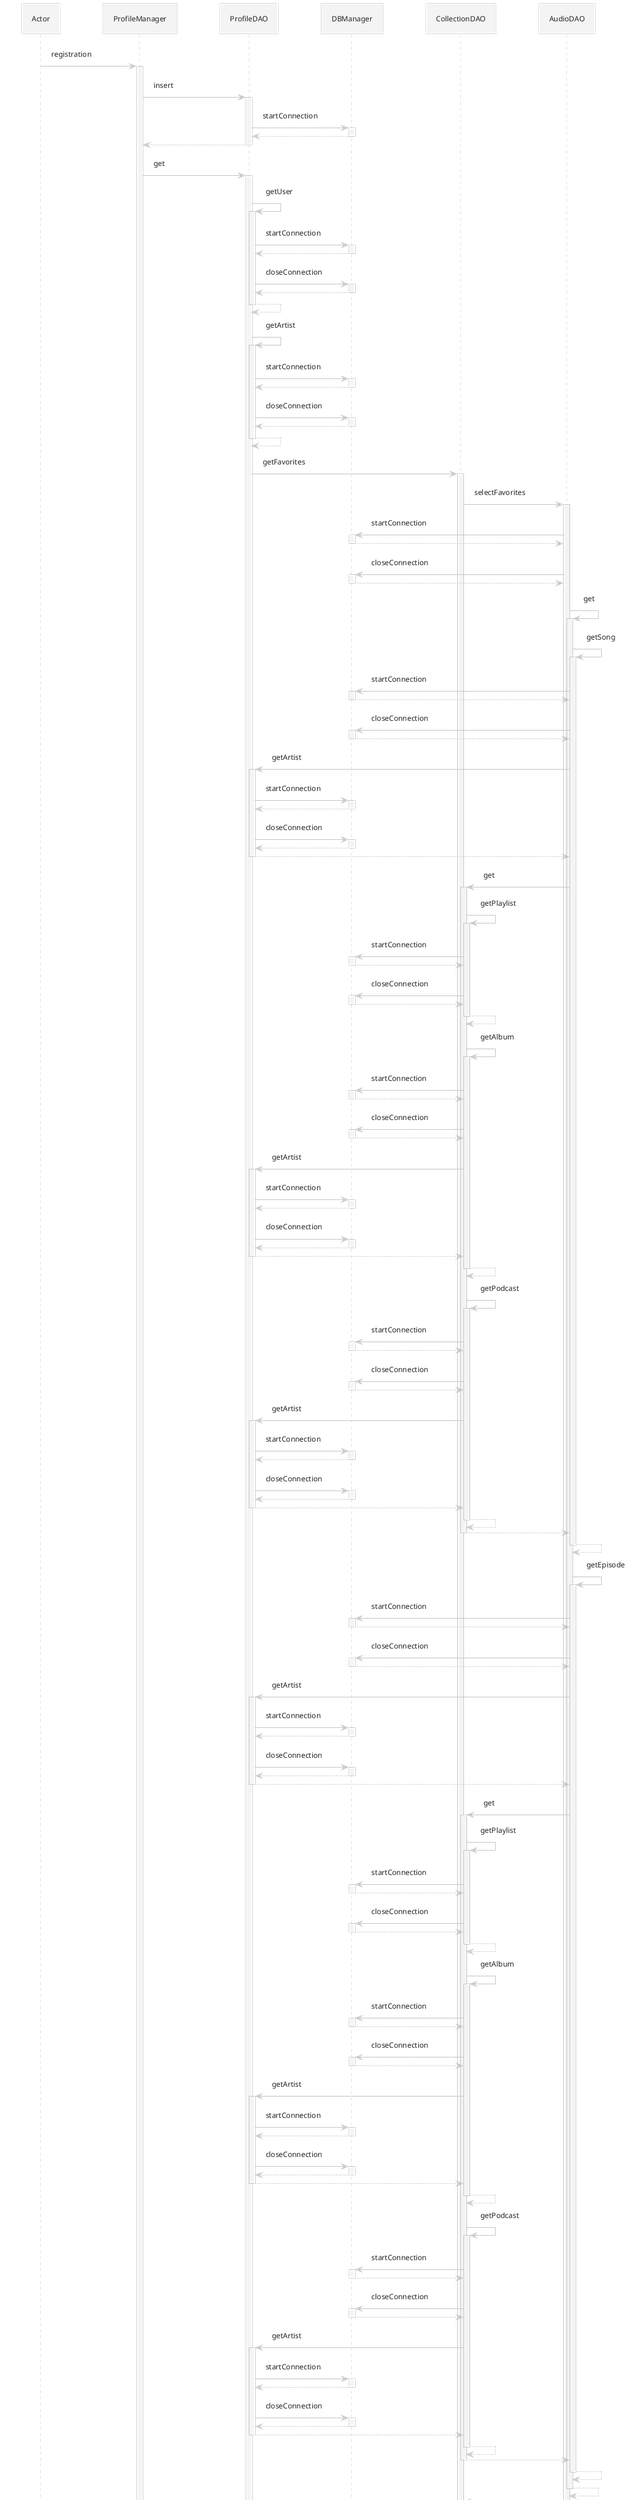 @startuml
!theme carbon-gray
participant Actor
Actor -> ProfileManager : registration
activate ProfileManager
ProfileManager -> ProfileDAO : insert

activate ProfileDAO
ProfileDAO -> DBManager : startConnection
activate DBManager
DBManager --> ProfileDAO
deactivate DBManager

ProfileDAO --> ProfileManager
deactivate ProfileDAO
ProfileManager -> ProfileDAO : get
activate ProfileDAO
ProfileDAO -> ProfileDAO : getUser

activate ProfileDAO
ProfileDAO -> DBManager : startConnection
activate DBManager
DBManager --> ProfileDAO
deactivate DBManager

ProfileDAO -> DBManager : closeConnection
activate DBManager
DBManager --> ProfileDAO
deactivate DBManager

ProfileDAO --> ProfileDAO
deactivate ProfileDAO
ProfileDAO -> ProfileDAO : getArtist

activate ProfileDAO
ProfileDAO -> DBManager : startConnection
activate DBManager

DBManager --> ProfileDAO
deactivate DBManager
ProfileDAO -> DBManager : closeConnection

activate DBManager

DBManager --> ProfileDAO
deactivate DBManager
ProfileDAO --> ProfileDAO
deactivate ProfileDAO
ProfileDAO -> CollectionDAO : getFavorites
activate CollectionDAO
CollectionDAO -> AudioDAO : selectFavorites
activate AudioDAO
AudioDAO -> DBManager : startConnection
activate DBManager

DBManager --> AudioDAO
deactivate DBManager
AudioDAO -> DBManager : closeConnection
activate DBManager

DBManager --> AudioDAO
deactivate DBManager
AudioDAO -> AudioDAO : get
activate AudioDAO
AudioDAO -> AudioDAO : getSong
activate AudioDAO
AudioDAO -> DBManager : startConnection
activate DBManager

DBManager --> AudioDAO
deactivate DBManager
AudioDAO -> DBManager : closeConnection
activate DBManager

DBManager --> AudioDAO
deactivate DBManager
AudioDAO -> ProfileDAO : getArtist
activate ProfileDAO
ProfileDAO -> DBManager : startConnection
activate DBManager

DBManager --> ProfileDAO
deactivate DBManager
ProfileDAO -> DBManager : closeConnection
activate DBManager

DBManager --> ProfileDAO
deactivate DBManager
ProfileDAO --> AudioDAO
deactivate ProfileDAO
AudioDAO -> CollectionDAO : get
activate CollectionDAO
CollectionDAO -> CollectionDAO : getPlaylist
activate CollectionDAO
CollectionDAO -> DBManager : startConnection
activate DBManager

DBManager --> CollectionDAO
deactivate DBManager
CollectionDAO -> DBManager : closeConnection
activate DBManager

DBManager --> CollectionDAO
deactivate DBManager
CollectionDAO --> CollectionDAO
deactivate CollectionDAO
CollectionDAO -> CollectionDAO : getAlbum
activate CollectionDAO
CollectionDAO -> DBManager : startConnection
activate DBManager

DBManager --> CollectionDAO
deactivate DBManager
CollectionDAO -> DBManager : closeConnection
activate DBManager

DBManager --> CollectionDAO
deactivate DBManager
CollectionDAO -> ProfileDAO : getArtist
activate ProfileDAO
ProfileDAO -> DBManager : startConnection
activate DBManager

DBManager --> ProfileDAO
deactivate DBManager
ProfileDAO -> DBManager : closeConnection
activate DBManager

DBManager --> ProfileDAO
deactivate DBManager
ProfileDAO --> CollectionDAO
deactivate ProfileDAO
CollectionDAO --> CollectionDAO
deactivate CollectionDAO
CollectionDAO -> CollectionDAO : getPodcast
activate CollectionDAO
CollectionDAO -> DBManager : startConnection
activate DBManager

DBManager --> CollectionDAO
deactivate DBManager
CollectionDAO -> DBManager : closeConnection
activate DBManager

DBManager --> CollectionDAO
deactivate DBManager
CollectionDAO -> ProfileDAO : getArtist
activate ProfileDAO
ProfileDAO -> DBManager : startConnection
activate DBManager

DBManager --> ProfileDAO
deactivate DBManager
ProfileDAO -> DBManager : closeConnection
activate DBManager

DBManager --> ProfileDAO
deactivate DBManager
ProfileDAO --> CollectionDAO
deactivate ProfileDAO
CollectionDAO --> CollectionDAO
deactivate CollectionDAO
CollectionDAO --> AudioDAO
deactivate CollectionDAO
AudioDAO --> AudioDAO
deactivate AudioDAO
AudioDAO -> AudioDAO : getEpisode
activate AudioDAO
AudioDAO -> DBManager : startConnection
activate DBManager

DBManager --> AudioDAO
deactivate DBManager
AudioDAO -> DBManager : closeConnection
activate DBManager

DBManager --> AudioDAO
deactivate DBManager
AudioDAO -> ProfileDAO : getArtist
activate ProfileDAO
ProfileDAO -> DBManager : startConnection
activate DBManager

DBManager --> ProfileDAO
deactivate DBManager
ProfileDAO -> DBManager : closeConnection
activate DBManager

DBManager --> ProfileDAO
deactivate DBManager
ProfileDAO --> AudioDAO
deactivate ProfileDAO
AudioDAO -> CollectionDAO : get
activate CollectionDAO
CollectionDAO -> CollectionDAO : getPlaylist
activate CollectionDAO
CollectionDAO -> DBManager : startConnection
activate DBManager

DBManager --> CollectionDAO
deactivate DBManager
CollectionDAO -> DBManager : closeConnection
activate DBManager

DBManager --> CollectionDAO
deactivate DBManager
CollectionDAO --> CollectionDAO
deactivate CollectionDAO
CollectionDAO -> CollectionDAO : getAlbum
activate CollectionDAO
CollectionDAO -> DBManager : startConnection
activate DBManager
DBManager --> CollectionDAO
deactivate DBManager
CollectionDAO -> DBManager : closeConnection
activate DBManager

DBManager --> CollectionDAO
deactivate DBManager
CollectionDAO -> ProfileDAO : getArtist
activate ProfileDAO
ProfileDAO -> DBManager : startConnection
activate DBManager

DBManager --> ProfileDAO
deactivate DBManager
ProfileDAO -> DBManager : closeConnection
activate DBManager

DBManager --> ProfileDAO
deactivate DBManager
ProfileDAO --> CollectionDAO
deactivate ProfileDAO
CollectionDAO --> CollectionDAO
deactivate CollectionDAO
CollectionDAO -> CollectionDAO : getPodcast
activate CollectionDAO
CollectionDAO -> DBManager : startConnection
activate DBManager

DBManager --> CollectionDAO
deactivate DBManager
CollectionDAO -> DBManager : closeConnection
activate DBManager

DBManager --> CollectionDAO
deactivate DBManager
CollectionDAO -> ProfileDAO : getArtist
activate ProfileDAO
ProfileDAO -> DBManager : startConnection
activate DBManager

DBManager --> ProfileDAO
deactivate DBManager
ProfileDAO -> DBManager : closeConnection
activate DBManager

DBManager --> ProfileDAO
deactivate DBManager
ProfileDAO --> CollectionDAO
deactivate ProfileDAO
CollectionDAO --> CollectionDAO
deactivate CollectionDAO
CollectionDAO --> AudioDAO
deactivate CollectionDAO
AudioDAO --> AudioDAO
deactivate AudioDAO
AudioDAO --> AudioDAO
deactivate AudioDAO
AudioDAO --> CollectionDAO
deactivate AudioDAO
CollectionDAO --> ProfileDAO
deactivate CollectionDAO
ProfileDAO -> CollectionDAO : getFavorites
activate CollectionDAO
CollectionDAO -> AudioDAO : selectFavorites
activate AudioDAO
AudioDAO -> DBManager : startConnection
activate DBManager

DBManager --> AudioDAO
deactivate DBManager
AudioDAO -> DBManager : closeConnection
activate DBManager

DBManager --> AudioDAO
deactivate DBManager
AudioDAO -> AudioDAO : get
activate AudioDAO
AudioDAO -> AudioDAO : getSong
activate AudioDAO
AudioDAO -> DBManager : startConnection
activate DBManager

DBManager --> AudioDAO
deactivate DBManager
AudioDAO -> DBManager : closeConnection
activate DBManager

DBManager --> AudioDAO
deactivate DBManager
AudioDAO -> ProfileDAO : getArtist
activate ProfileDAO
ProfileDAO -> DBManager : startConnection
activate DBManager

DBManager --> ProfileDAO
deactivate DBManager
ProfileDAO -> DBManager : closeConnection
activate DBManager

DBManager --> ProfileDAO
deactivate DBManager
ProfileDAO --> AudioDAO
deactivate ProfileDAO
AudioDAO -> CollectionDAO : get
activate CollectionDAO
CollectionDAO -> CollectionDAO : getPlaylist
activate CollectionDAO
CollectionDAO -> DBManager : startConnection
activate DBManager

DBManager --> CollectionDAO
deactivate DBManager
CollectionDAO -> DBManager : closeConnection
activate DBManager

DBManager --> CollectionDAO
deactivate DBManager
CollectionDAO --> CollectionDAO
deactivate CollectionDAO
CollectionDAO -> CollectionDAO : getAlbum
activate CollectionDAO
CollectionDAO -> DBManager : startConnection
activate DBManager

DBManager --> CollectionDAO
deactivate DBManager
CollectionDAO -> DBManager : closeConnection
activate DBManager

DBManager --> CollectionDAO
deactivate DBManager
CollectionDAO -> ProfileDAO : getArtist
activate ProfileDAO
ProfileDAO -> DBManager : startConnection
activate DBManager

DBManager --> ProfileDAO
deactivate DBManager
ProfileDAO -> DBManager : closeConnection
activate DBManager

DBManager --> ProfileDAO
deactivate DBManager
ProfileDAO --> CollectionDAO
deactivate ProfileDAO
CollectionDAO --> CollectionDAO
deactivate CollectionDAO
CollectionDAO -> CollectionDAO : getPodcast
activate CollectionDAO
CollectionDAO -> DBManager : startConnection
activate DBManager

DBManager --> CollectionDAO
deactivate DBManager
CollectionDAO -> DBManager : closeConnection
activate DBManager

DBManager --> CollectionDAO
deactivate DBManager
CollectionDAO -> ProfileDAO : getArtist
activate ProfileDAO
ProfileDAO -> DBManager : startConnection
activate DBManager

DBManager --> ProfileDAO
deactivate DBManager
ProfileDAO -> DBManager : closeConnection
activate DBManager

DBManager --> ProfileDAO
deactivate DBManager
ProfileDAO --> CollectionDAO
deactivate ProfileDAO
CollectionDAO --> CollectionDAO
deactivate CollectionDAO
CollectionDAO --> AudioDAO
deactivate CollectionDAO
AudioDAO --> AudioDAO
deactivate AudioDAO
AudioDAO -> AudioDAO : getEpisode
activate AudioDAO
AudioDAO -> DBManager : startConnection
activate DBManager
DBManager --> AudioDAO
deactivate DBManager
AudioDAO -> DBManager : closeConnection
activate DBManager

DBManager --> AudioDAO
deactivate DBManager
AudioDAO -> ProfileDAO : getArtist
activate ProfileDAO
ProfileDAO -> DBManager : startConnection
activate DBManager

DBManager --> ProfileDAO
deactivate DBManager
ProfileDAO -> DBManager : closeConnection
activate DBManager

DBManager --> ProfileDAO
deactivate DBManager
ProfileDAO --> AudioDAO
deactivate ProfileDAO
AudioDAO -> CollectionDAO : get
activate CollectionDAO
CollectionDAO -> CollectionDAO : getPlaylist
activate CollectionDAO
CollectionDAO -> DBManager : startConnection
activate DBManager

DBManager --> CollectionDAO
deactivate DBManager
CollectionDAO -> DBManager : closeConnection
activate DBManager

DBManager --> CollectionDAO
deactivate DBManager
CollectionDAO --> CollectionDAO
deactivate CollectionDAO
CollectionDAO -> CollectionDAO : getAlbum
activate CollectionDAO
CollectionDAO -> DBManager : startConnection
activate DBManager

DBManager --> CollectionDAO
deactivate DBManager
CollectionDAO -> DBManager : closeConnection
activate DBManager

DBManager --> CollectionDAO
deactivate DBManager
CollectionDAO -> ProfileDAO : getArtist
activate ProfileDAO
ProfileDAO -> DBManager : startConnection
activate DBManager
DBManager --> ProfileDAO
deactivate DBManager
ProfileDAO -> DBManager : closeConnection
activate DBManager

DBManager --> ProfileDAO
deactivate DBManager
ProfileDAO --> CollectionDAO
deactivate ProfileDAO
CollectionDAO --> CollectionDAO
deactivate CollectionDAO
CollectionDAO -> CollectionDAO : getPodcast
activate CollectionDAO
CollectionDAO -> DBManager : startConnection
activate DBManager

DBManager --> CollectionDAO
deactivate DBManager
CollectionDAO -> DBManager : closeConnection
activate DBManager

DBManager --> CollectionDAO
deactivate DBManager
CollectionDAO -> ProfileDAO : getArtist
activate ProfileDAO
ProfileDAO -> DBManager : startConnection
activate DBManager

DBManager --> ProfileDAO
deactivate DBManager
ProfileDAO -> DBManager : closeConnection
activate DBManager

DBManager --> ProfileDAO
deactivate DBManager
ProfileDAO --> CollectionDAO
deactivate ProfileDAO
CollectionDAO --> CollectionDAO
deactivate CollectionDAO
CollectionDAO --> AudioDAO
deactivate CollectionDAO
AudioDAO --> AudioDAO
deactivate AudioDAO
AudioDAO --> AudioDAO
deactivate AudioDAO
AudioDAO --> CollectionDAO
deactivate AudioDAO
CollectionDAO --> ProfileDAO
deactivate CollectionDAO
ProfileDAO --> ProfileManager
deactivate ProfileDAO
return
@enduml